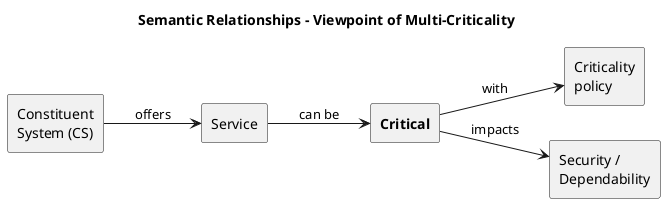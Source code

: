 @startuml
	title Semantic Relationships – Viewpoint of Multi-Criticality
	left to right direction
	hide stereotype
	<style>
	.center {
	  HorizontalAlignment center
	}
	.green {
	  FontColor green
	}
	.red {
	  FontColor red
	}
	</style>
		
	' Define elements
	rectangle "Constituent\nSystem (CS)" as CS
	rectangle "Service" as Service
	rectangle "<b>Critical" as Critical
	rectangle "Criticality\npolicy" as Policy
	rectangle "Security /\nDependability" as SecDep
	
	' Define relationships
	CS --> Service : offers
	Service --> Critical : can be
	Critical --> Policy : with
	Critical --> SecDep : impacts

@enduml
